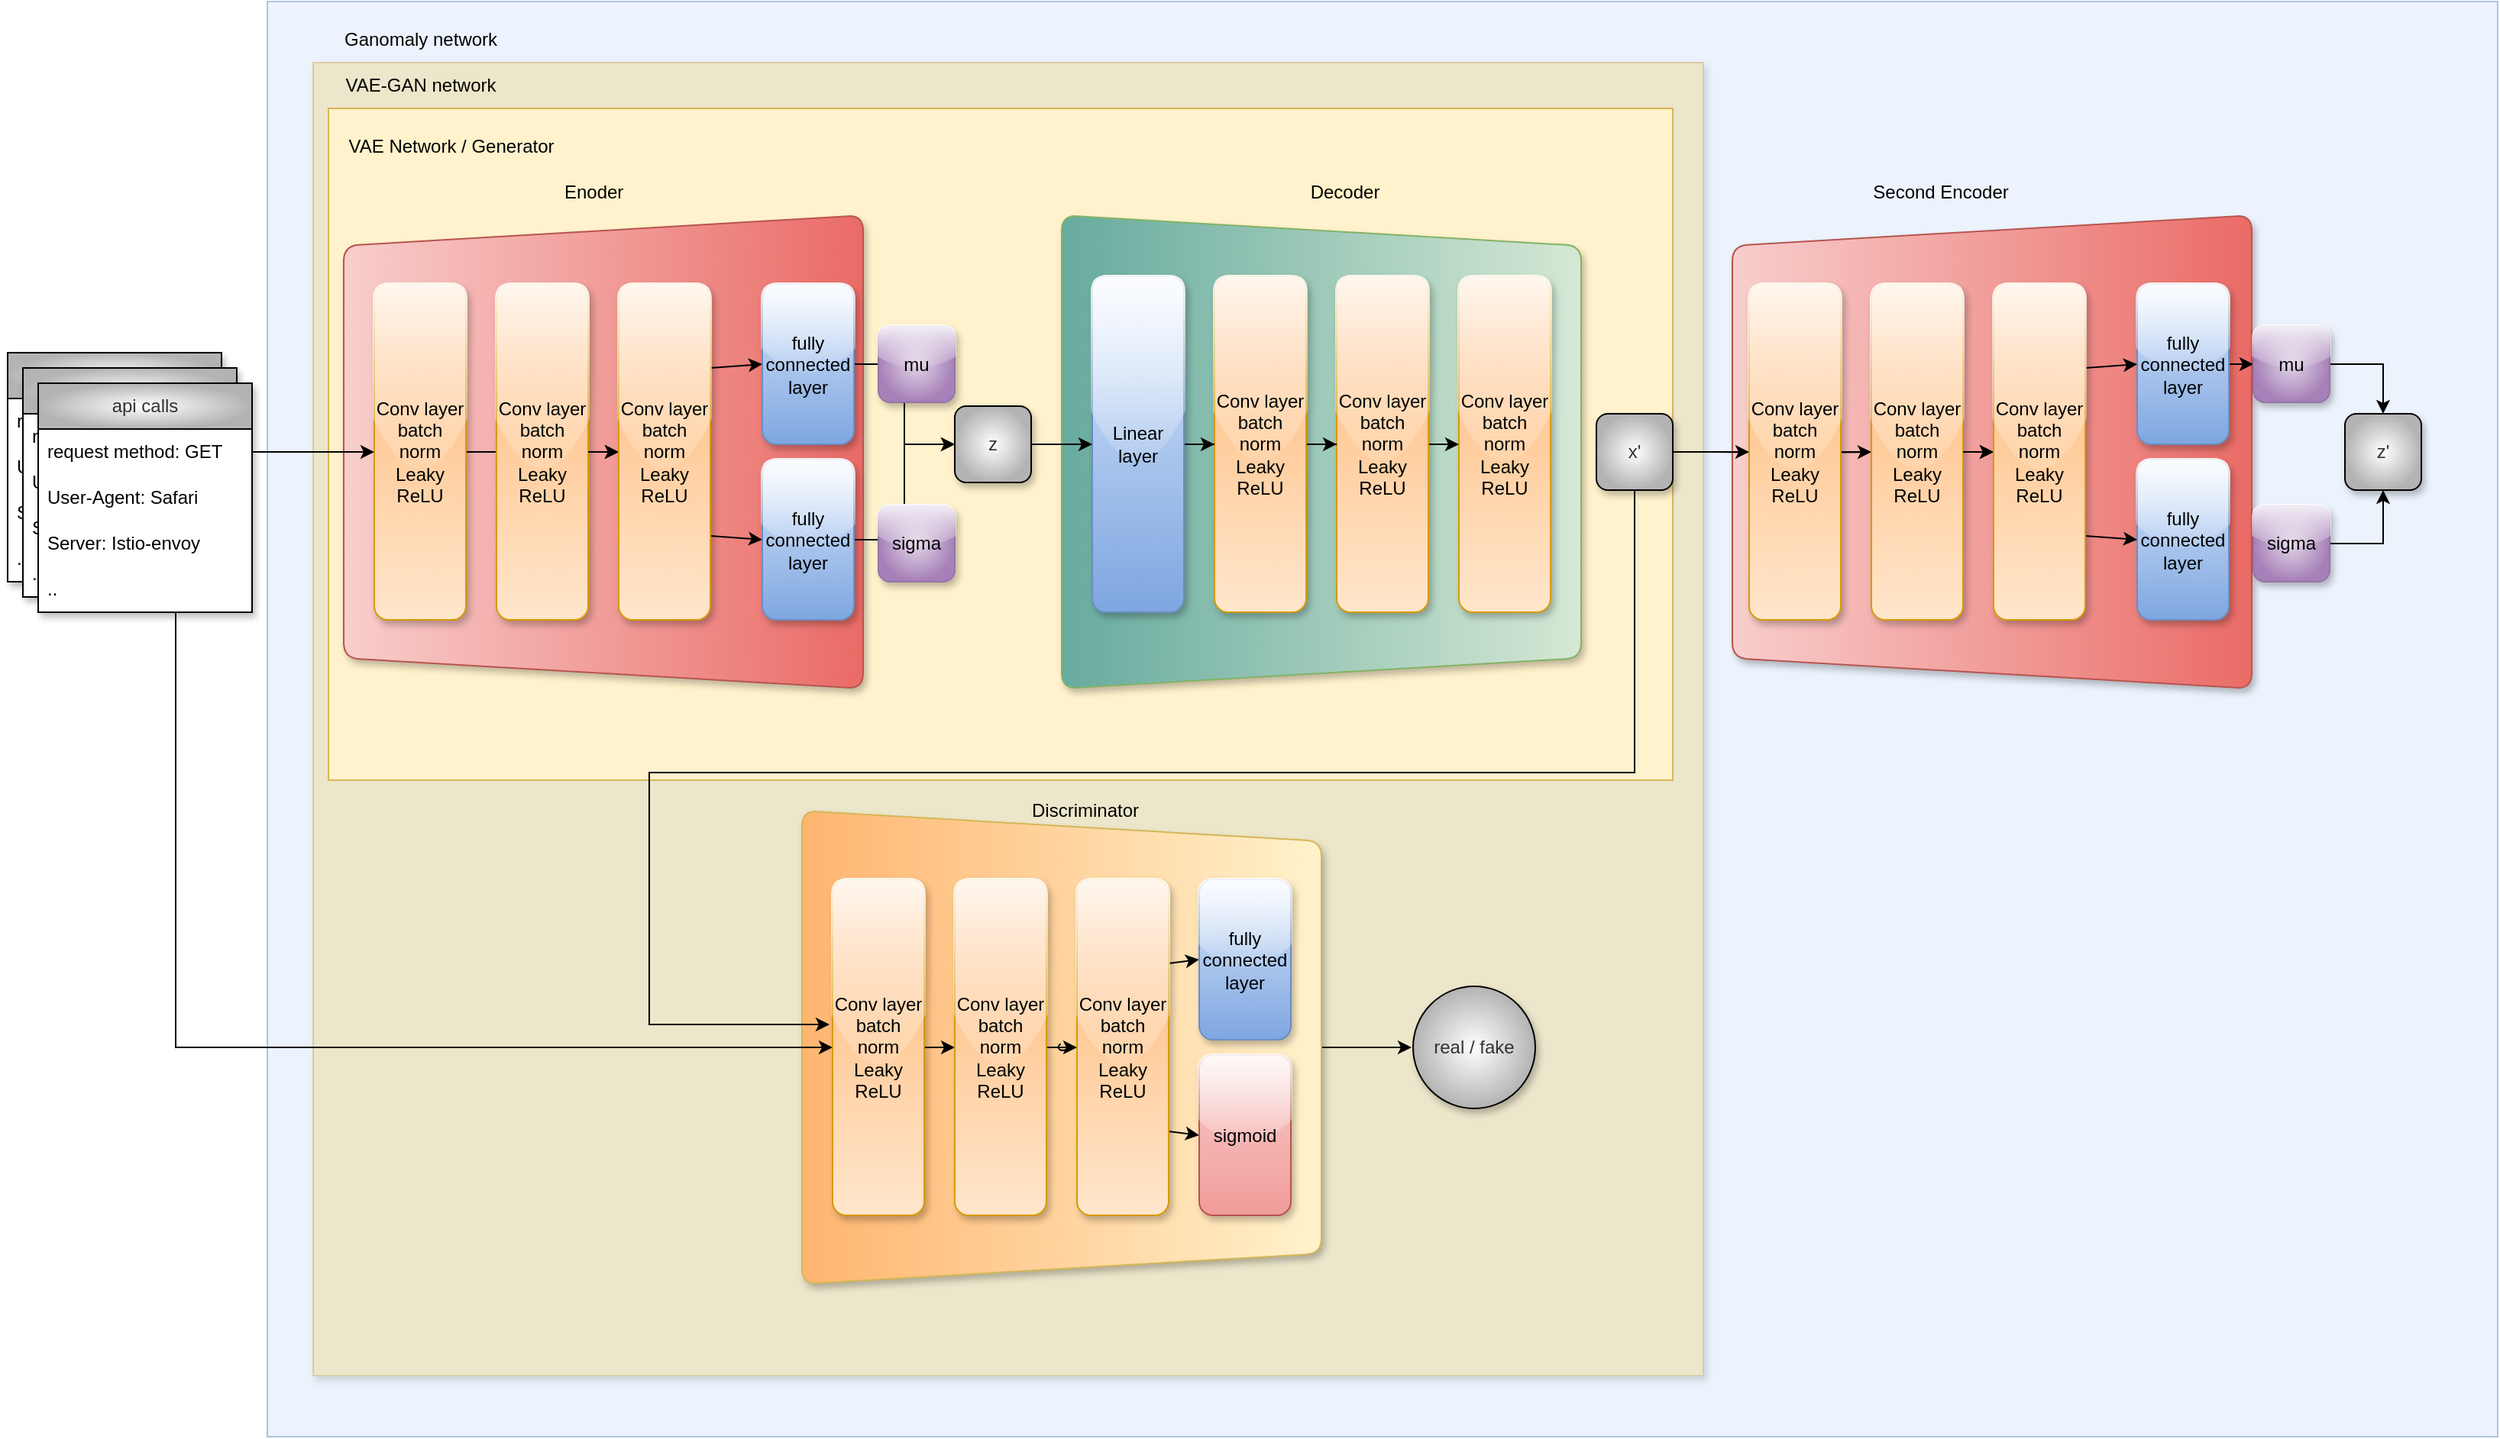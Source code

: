 <mxfile version="22.0.3" type="device">
  <diagram name="Page-1" id="p50rXdhpppsO5LLiYBkp">
    <mxGraphModel dx="3695" dy="2823" grid="1" gridSize="10" guides="1" tooltips="1" connect="1" arrows="1" fold="1" page="1" pageScale="1" pageWidth="827" pageHeight="1169" math="0" shadow="0">
      <root>
        <mxCell id="0" />
        <mxCell id="1" parent="0" />
        <mxCell id="mVk74JgCXZxDBSlldJFi-126" value="" style="rounded=0;whiteSpace=wrap;html=1;shadow=1;glass=0;align=center;verticalAlign=middle;fontFamily=Helvetica;fontSize=12;textOpacity=50;fillColor=#FFE599;strokeColor=#d6b656;" parent="1" vertex="1">
          <mxGeometry x="60" y="20" width="910" height="860" as="geometry" />
        </mxCell>
        <mxCell id="mVk74JgCXZxDBSlldJFi-132" value="" style="rounded=0;whiteSpace=wrap;html=1;shadow=0;glass=0;strokeColor=#6c8ebf;align=center;verticalAlign=middle;fontFamily=Helvetica;fontSize=12;fontColor=default;fillColor=#dae8fc;gradientColor=none;opacity=50;" parent="1" vertex="1">
          <mxGeometry x="30" y="-20" width="1460" height="940" as="geometry" />
        </mxCell>
        <mxCell id="mVk74JgCXZxDBSlldJFi-118" value="" style="rounded=0;whiteSpace=wrap;html=1;shadow=0;glass=0;align=center;verticalAlign=middle;fontFamily=Helvetica;fontSize=12;textOpacity=50;fillColor=#fff2cc;strokeColor=#d6b656;" parent="1" vertex="1">
          <mxGeometry x="70" y="50" width="880" height="440" as="geometry" />
        </mxCell>
        <mxCell id="mVk74JgCXZxDBSlldJFi-1" value="api calls" style="swimlane;fontStyle=0;childLayout=stackLayout;horizontal=1;startSize=30;horizontalStack=0;resizeParent=1;resizeParentMax=0;resizeLast=0;collapsible=1;marginBottom=0;whiteSpace=wrap;html=1;swimlaneFillColor=default;fillColor=default;fontColor=#333333;strokeColor=default;shadow=1;gradientColor=#B3B3B3;gradientDirection=radial;" parent="1" vertex="1">
          <mxGeometry x="-140" y="210" width="140" height="150" as="geometry">
            <mxRectangle x="-50" y="230" width="80" height="30" as="alternateBounds" />
          </mxGeometry>
        </mxCell>
        <mxCell id="mVk74JgCXZxDBSlldJFi-2" value="request method: GET" style="text;strokeColor=none;fillColor=none;align=left;verticalAlign=middle;spacingLeft=4;spacingRight=4;overflow=hidden;points=[[0,0.5],[1,0.5]];portConstraint=eastwest;rotatable=0;whiteSpace=wrap;html=1;" parent="mVk74JgCXZxDBSlldJFi-1" vertex="1">
          <mxGeometry y="30" width="140" height="30" as="geometry" />
        </mxCell>
        <mxCell id="mVk74JgCXZxDBSlldJFi-3" value="User-Agent: Safari" style="text;strokeColor=none;fillColor=none;align=left;verticalAlign=middle;spacingLeft=4;spacingRight=4;overflow=hidden;points=[[0,0.5],[1,0.5]];portConstraint=eastwest;rotatable=0;whiteSpace=wrap;html=1;" parent="mVk74JgCXZxDBSlldJFi-1" vertex="1">
          <mxGeometry y="60" width="140" height="30" as="geometry" />
        </mxCell>
        <mxCell id="mVk74JgCXZxDBSlldJFi-5" value="Server: Istio-envoy" style="text;strokeColor=none;fillColor=none;align=left;verticalAlign=middle;spacingLeft=4;spacingRight=4;overflow=hidden;points=[[0,0.5],[1,0.5]];portConstraint=eastwest;rotatable=0;whiteSpace=wrap;html=1;" parent="mVk74JgCXZxDBSlldJFi-1" vertex="1">
          <mxGeometry y="90" width="140" height="30" as="geometry" />
        </mxCell>
        <mxCell id="mVk74JgCXZxDBSlldJFi-4" value=".." style="text;strokeColor=none;fillColor=none;align=left;verticalAlign=middle;spacingLeft=4;spacingRight=4;overflow=hidden;points=[[0,0.5],[1,0.5]];portConstraint=eastwest;rotatable=0;whiteSpace=wrap;html=1;" parent="mVk74JgCXZxDBSlldJFi-1" vertex="1">
          <mxGeometry y="120" width="140" height="30" as="geometry" />
        </mxCell>
        <mxCell id="mVk74JgCXZxDBSlldJFi-6" value="" style="shape=trapezoid;perimeter=trapezoidPerimeter;whiteSpace=wrap;html=1;fixedSize=1;rotation=-90;fillColor=#f8cecc;strokeColor=#b85450;shadow=1;rounded=1;gradientColor=#EA6B66;" parent="1" vertex="1">
          <mxGeometry x="95" y="105" width="310" height="340" as="geometry" />
        </mxCell>
        <mxCell id="mVk74JgCXZxDBSlldJFi-116" value="" style="edgeStyle=orthogonalEdgeStyle;rounded=0;orthogonalLoop=1;jettySize=auto;html=1;" parent="1" source="mVk74JgCXZxDBSlldJFi-7" target="mVk74JgCXZxDBSlldJFi-115" edge="1">
          <mxGeometry relative="1" as="geometry" />
        </mxCell>
        <mxCell id="mVk74JgCXZxDBSlldJFi-7" value="c" style="shape=trapezoid;perimeter=trapezoidPerimeter;whiteSpace=wrap;html=1;fixedSize=1;rotation=-90;fillColor=#fff2cc;strokeColor=#d6b656;rounded=1;shadow=1;gradientColor=#FFB570;gradientDirection=south;flipV=1;" parent="1" vertex="1">
          <mxGeometry x="395" y="495" width="310" height="340" as="geometry" />
        </mxCell>
        <mxCell id="mVk74JgCXZxDBSlldJFi-8" value="" style="shape=trapezoid;perimeter=trapezoidPerimeter;whiteSpace=wrap;html=1;fixedSize=1;rotation=90;fillColor=#d5e8d4;strokeColor=#82b366;shadow=1;rounded=1;gradientColor=#67AB9F;" parent="1" vertex="1">
          <mxGeometry x="565" y="105" width="310" height="340" as="geometry" />
        </mxCell>
        <mxCell id="mVk74JgCXZxDBSlldJFi-9" value="" style="shape=trapezoid;perimeter=trapezoidPerimeter;whiteSpace=wrap;html=1;fixedSize=1;rotation=-90;fillColor=#f8cecc;strokeColor=#b85450;rounded=1;shadow=1;gradientColor=#EA6B66;gradientDirection=south;" parent="1" vertex="1">
          <mxGeometry x="1004" y="105" width="310" height="340" as="geometry" />
        </mxCell>
        <mxCell id="mVk74JgCXZxDBSlldJFi-20" value="api calls" style="swimlane;fontStyle=0;childLayout=stackLayout;horizontal=1;startSize=30;horizontalStack=0;resizeParent=1;resizeParentMax=0;resizeLast=0;collapsible=1;marginBottom=0;whiteSpace=wrap;html=1;swimlaneFillColor=default;fillColor=default;fontColor=#333333;strokeColor=default;shadow=1;gradientColor=#B3B3B3;gradientDirection=radial;" parent="1" vertex="1">
          <mxGeometry x="-130" y="220" width="140" height="150" as="geometry">
            <mxRectangle x="-50" y="230" width="80" height="30" as="alternateBounds" />
          </mxGeometry>
        </mxCell>
        <mxCell id="mVk74JgCXZxDBSlldJFi-21" value="request method: GET" style="text;strokeColor=none;fillColor=none;align=left;verticalAlign=middle;spacingLeft=4;spacingRight=4;overflow=hidden;points=[[0,0.5],[1,0.5]];portConstraint=eastwest;rotatable=0;whiteSpace=wrap;html=1;" parent="mVk74JgCXZxDBSlldJFi-20" vertex="1">
          <mxGeometry y="30" width="140" height="30" as="geometry" />
        </mxCell>
        <mxCell id="mVk74JgCXZxDBSlldJFi-22" value="User-Agent: Safari" style="text;strokeColor=none;fillColor=none;align=left;verticalAlign=middle;spacingLeft=4;spacingRight=4;overflow=hidden;points=[[0,0.5],[1,0.5]];portConstraint=eastwest;rotatable=0;whiteSpace=wrap;html=1;" parent="mVk74JgCXZxDBSlldJFi-20" vertex="1">
          <mxGeometry y="60" width="140" height="30" as="geometry" />
        </mxCell>
        <mxCell id="mVk74JgCXZxDBSlldJFi-23" value="Server: Istio-envoy" style="text;strokeColor=none;fillColor=none;align=left;verticalAlign=middle;spacingLeft=4;spacingRight=4;overflow=hidden;points=[[0,0.5],[1,0.5]];portConstraint=eastwest;rotatable=0;whiteSpace=wrap;html=1;" parent="mVk74JgCXZxDBSlldJFi-20" vertex="1">
          <mxGeometry y="90" width="140" height="30" as="geometry" />
        </mxCell>
        <mxCell id="mVk74JgCXZxDBSlldJFi-24" value=".." style="text;strokeColor=none;fillColor=none;align=left;verticalAlign=middle;spacingLeft=4;spacingRight=4;overflow=hidden;points=[[0,0.5],[1,0.5]];portConstraint=eastwest;rotatable=0;whiteSpace=wrap;html=1;" parent="mVk74JgCXZxDBSlldJFi-20" vertex="1">
          <mxGeometry y="120" width="140" height="30" as="geometry" />
        </mxCell>
        <mxCell id="mVk74JgCXZxDBSlldJFi-84" style="edgeStyle=orthogonalEdgeStyle;rounded=0;orthogonalLoop=1;jettySize=auto;html=1;entryX=0;entryY=0.5;entryDx=0;entryDy=0;" parent="1" source="mVk74JgCXZxDBSlldJFi-25" target="mVk74JgCXZxDBSlldJFi-52" edge="1">
          <mxGeometry relative="1" as="geometry">
            <Array as="points">
              <mxPoint x="-30" y="665" />
            </Array>
          </mxGeometry>
        </mxCell>
        <mxCell id="mVk74JgCXZxDBSlldJFi-25" value="api calls" style="swimlane;fontStyle=0;childLayout=stackLayout;horizontal=1;startSize=30;horizontalStack=0;resizeParent=1;resizeParentMax=0;resizeLast=0;collapsible=1;marginBottom=0;whiteSpace=wrap;html=1;swimlaneFillColor=default;fillColor=default;fontColor=#333333;strokeColor=default;shadow=1;gradientColor=#B3B3B3;gradientDirection=radial;" parent="1" vertex="1">
          <mxGeometry x="-120" y="230" width="140" height="150" as="geometry">
            <mxRectangle x="-50" y="230" width="80" height="30" as="alternateBounds" />
          </mxGeometry>
        </mxCell>
        <mxCell id="mVk74JgCXZxDBSlldJFi-26" value="request method: GET" style="text;strokeColor=none;fillColor=none;align=left;verticalAlign=middle;spacingLeft=4;spacingRight=4;overflow=hidden;points=[[0,0.5],[1,0.5]];portConstraint=eastwest;rotatable=0;whiteSpace=wrap;html=1;" parent="mVk74JgCXZxDBSlldJFi-25" vertex="1">
          <mxGeometry y="30" width="140" height="30" as="geometry" />
        </mxCell>
        <mxCell id="mVk74JgCXZxDBSlldJFi-27" value="User-Agent: Safari" style="text;strokeColor=none;fillColor=none;align=left;verticalAlign=middle;spacingLeft=4;spacingRight=4;overflow=hidden;points=[[0,0.5],[1,0.5]];portConstraint=eastwest;rotatable=0;whiteSpace=wrap;html=1;" parent="mVk74JgCXZxDBSlldJFi-25" vertex="1">
          <mxGeometry y="60" width="140" height="30" as="geometry" />
        </mxCell>
        <mxCell id="mVk74JgCXZxDBSlldJFi-28" value="Server: Istio-envoy" style="text;strokeColor=none;fillColor=none;align=left;verticalAlign=middle;spacingLeft=4;spacingRight=4;overflow=hidden;points=[[0,0.5],[1,0.5]];portConstraint=eastwest;rotatable=0;whiteSpace=wrap;html=1;" parent="mVk74JgCXZxDBSlldJFi-25" vertex="1">
          <mxGeometry y="90" width="140" height="30" as="geometry" />
        </mxCell>
        <mxCell id="mVk74JgCXZxDBSlldJFi-29" value=".." style="text;strokeColor=none;fillColor=none;align=left;verticalAlign=middle;spacingLeft=4;spacingRight=4;overflow=hidden;points=[[0,0.5],[1,0.5]];portConstraint=eastwest;rotatable=0;whiteSpace=wrap;html=1;" parent="mVk74JgCXZxDBSlldJFi-25" vertex="1">
          <mxGeometry y="120" width="140" height="30" as="geometry" />
        </mxCell>
        <mxCell id="mVk74JgCXZxDBSlldJFi-67" value="" style="edgeStyle=orthogonalEdgeStyle;rounded=0;orthogonalLoop=1;jettySize=auto;html=1;" parent="1" source="mVk74JgCXZxDBSlldJFi-31" target="mVk74JgCXZxDBSlldJFi-43" edge="1">
          <mxGeometry relative="1" as="geometry" />
        </mxCell>
        <mxCell id="mVk74JgCXZxDBSlldJFi-31" value="&lt;span style=&quot;caret-color: rgb(0, 0, 0); color: rgb(0, 0, 0); font-family: Helvetica; font-size: 12px; font-style: normal; font-variant-caps: normal; font-weight: 400; letter-spacing: normal; text-align: center; text-indent: 0px; text-transform: none; word-spacing: 0px; -webkit-text-stroke-width: 0px; text-decoration: none; float: none; display: inline !important;&quot;&gt;Conv layer&lt;/span&gt;&lt;br style=&quot;border-color: var(--border-color); caret-color: rgb(0, 0, 0); color: rgb(0, 0, 0); font-family: Helvetica; font-size: 12px; font-style: normal; font-variant-caps: normal; font-weight: 400; letter-spacing: normal; text-align: center; text-indent: 0px; text-transform: none; word-spacing: 0px; -webkit-text-stroke-width: 0px; text-decoration: none;&quot;&gt;&lt;span style=&quot;caret-color: rgb(0, 0, 0); color: rgb(0, 0, 0); font-family: Helvetica; font-size: 12px; font-style: normal; font-variant-caps: normal; font-weight: 400; letter-spacing: normal; text-align: center; text-indent: 0px; text-transform: none; word-spacing: 0px; -webkit-text-stroke-width: 0px; text-decoration: none; float: none; display: inline !important;&quot;&gt;batch norm&lt;/span&gt;&lt;br style=&quot;border-color: var(--border-color); caret-color: rgb(0, 0, 0); color: rgb(0, 0, 0); font-family: Helvetica; font-size: 12px; font-style: normal; font-variant-caps: normal; font-weight: 400; letter-spacing: normal; text-align: center; text-indent: 0px; text-transform: none; word-spacing: 0px; -webkit-text-stroke-width: 0px; text-decoration: none;&quot;&gt;&lt;span style=&quot;caret-color: rgb(0, 0, 0); color: rgb(0, 0, 0); font-family: Helvetica; font-size: 12px; font-style: normal; font-variant-caps: normal; font-weight: 400; letter-spacing: normal; text-align: center; text-indent: 0px; text-transform: none; word-spacing: 0px; -webkit-text-stroke-width: 0px; text-decoration: none; float: none; display: inline !important;&quot;&gt;Leaky ReLU&lt;/span&gt;" style="rounded=1;whiteSpace=wrap;html=1;fillColor=#ffe6cc;strokeColor=#d79b00;gradientColor=#FFB570;gradientDirection=north;glass=1;shadow=1;" parent="1" vertex="1">
          <mxGeometry x="100" y="165" width="60" height="220" as="geometry" />
        </mxCell>
        <mxCell id="mVk74JgCXZxDBSlldJFi-42" value="&lt;span style=&quot;caret-color: rgb(0, 0, 0); color: rgb(0, 0, 0); font-family: Helvetica; font-size: 12px; font-style: normal; font-variant-caps: normal; font-weight: 400; letter-spacing: normal; text-align: center; text-indent: 0px; text-transform: none; word-spacing: 0px; -webkit-text-stroke-width: 0px; text-decoration: none; float: none; display: inline !important;&quot;&gt;Conv layer&lt;/span&gt;&lt;br style=&quot;border-color: var(--border-color); caret-color: rgb(0, 0, 0); color: rgb(0, 0, 0); font-family: Helvetica; font-size: 12px; font-style: normal; font-variant-caps: normal; font-weight: 400; letter-spacing: normal; text-align: center; text-indent: 0px; text-transform: none; word-spacing: 0px; -webkit-text-stroke-width: 0px; text-decoration: none;&quot;&gt;&lt;span style=&quot;caret-color: rgb(0, 0, 0); color: rgb(0, 0, 0); font-family: Helvetica; font-size: 12px; font-style: normal; font-variant-caps: normal; font-weight: 400; letter-spacing: normal; text-align: center; text-indent: 0px; text-transform: none; word-spacing: 0px; -webkit-text-stroke-width: 0px; text-decoration: none; float: none; display: inline !important;&quot;&gt;batch norm&lt;/span&gt;&lt;br style=&quot;border-color: var(--border-color); caret-color: rgb(0, 0, 0); color: rgb(0, 0, 0); font-family: Helvetica; font-size: 12px; font-style: normal; font-variant-caps: normal; font-weight: 400; letter-spacing: normal; text-align: center; text-indent: 0px; text-transform: none; word-spacing: 0px; -webkit-text-stroke-width: 0px; text-decoration: none;&quot;&gt;&lt;span style=&quot;caret-color: rgb(0, 0, 0); color: rgb(0, 0, 0); font-family: Helvetica; font-size: 12px; font-style: normal; font-variant-caps: normal; font-weight: 400; letter-spacing: normal; text-align: center; text-indent: 0px; text-transform: none; word-spacing: 0px; -webkit-text-stroke-width: 0px; text-decoration: none; float: none; display: inline !important;&quot;&gt;Leaky ReLU&lt;/span&gt;" style="rounded=1;whiteSpace=wrap;html=1;fillColor=#ffe6cc;strokeColor=#d79b00;gradientColor=#FFB570;gradientDirection=north;glass=1;shadow=1;" parent="1" vertex="1">
          <mxGeometry x="180" y="165" width="60" height="220" as="geometry" />
        </mxCell>
        <mxCell id="mVk74JgCXZxDBSlldJFi-61" value="" style="edgeStyle=orthogonalEdgeStyle;rounded=0;orthogonalLoop=1;jettySize=auto;html=1;" parent="1" source="mVk74JgCXZxDBSlldJFi-44" target="mVk74JgCXZxDBSlldJFi-60" edge="1">
          <mxGeometry relative="1" as="geometry" />
        </mxCell>
        <mxCell id="mVk74JgCXZxDBSlldJFi-44" value="fully connected layer" style="rounded=1;whiteSpace=wrap;html=1;fillColor=#dae8fc;strokeColor=#6c8ebf;glass=1;shadow=1;gradientColor=#7EA6E0;" parent="1" vertex="1">
          <mxGeometry x="354" y="165" width="60" height="105" as="geometry" />
        </mxCell>
        <mxCell id="mVk74JgCXZxDBSlldJFi-62" value="" style="edgeStyle=orthogonalEdgeStyle;rounded=0;orthogonalLoop=1;jettySize=auto;html=1;" parent="1" source="mVk74JgCXZxDBSlldJFi-45" target="mVk74JgCXZxDBSlldJFi-60" edge="1">
          <mxGeometry relative="1" as="geometry" />
        </mxCell>
        <mxCell id="mVk74JgCXZxDBSlldJFi-45" value="fully connected layer" style="rounded=1;whiteSpace=wrap;html=1;fillColor=#dae8fc;strokeColor=#6c8ebf;glass=1;shadow=1;gradientColor=#7EA6E0;" parent="1" vertex="1">
          <mxGeometry x="354" y="280" width="60" height="105" as="geometry" />
        </mxCell>
        <mxCell id="mVk74JgCXZxDBSlldJFi-46" value="&lt;span style=&quot;caret-color: rgb(0, 0, 0); color: rgb(0, 0, 0); font-family: Helvetica; font-size: 12px; font-style: normal; font-variant-caps: normal; font-weight: 400; letter-spacing: normal; text-align: center; text-indent: 0px; text-transform: none; word-spacing: 0px; -webkit-text-stroke-width: 0px; text-decoration: none; float: none; display: inline !important;&quot;&gt;Conv layer&lt;/span&gt;&lt;br style=&quot;border-color: var(--border-color); caret-color: rgb(0, 0, 0); color: rgb(0, 0, 0); font-family: Helvetica; font-size: 12px; font-style: normal; font-variant-caps: normal; font-weight: 400; letter-spacing: normal; text-align: center; text-indent: 0px; text-transform: none; word-spacing: 0px; -webkit-text-stroke-width: 0px; text-decoration: none;&quot;&gt;&lt;span style=&quot;caret-color: rgb(0, 0, 0); color: rgb(0, 0, 0); font-family: Helvetica; font-size: 12px; font-style: normal; font-variant-caps: normal; font-weight: 400; letter-spacing: normal; text-align: center; text-indent: 0px; text-transform: none; word-spacing: 0px; -webkit-text-stroke-width: 0px; text-decoration: none; float: none; display: inline !important;&quot;&gt;batch norm&lt;/span&gt;&lt;br style=&quot;border-color: var(--border-color); caret-color: rgb(0, 0, 0); color: rgb(0, 0, 0); font-family: Helvetica; font-size: 12px; font-style: normal; font-variant-caps: normal; font-weight: 400; letter-spacing: normal; text-align: center; text-indent: 0px; text-transform: none; word-spacing: 0px; -webkit-text-stroke-width: 0px; text-decoration: none;&quot;&gt;&lt;span style=&quot;caret-color: rgb(0, 0, 0); color: rgb(0, 0, 0); font-family: Helvetica; font-size: 12px; font-style: normal; font-variant-caps: normal; font-weight: 400; letter-spacing: normal; text-align: center; text-indent: 0px; text-transform: none; word-spacing: 0px; -webkit-text-stroke-width: 0px; text-decoration: none; float: none; display: inline !important;&quot;&gt;Leaky ReLU&lt;/span&gt;" style="rounded=1;whiteSpace=wrap;html=1;fillColor=#ffe6cc;strokeColor=#d79b00;gradientColor=#FFB570;gradientDirection=north;glass=1;shadow=1;" parent="1" vertex="1">
          <mxGeometry x="810" y="160" width="60" height="220" as="geometry" />
        </mxCell>
        <mxCell id="mVk74JgCXZxDBSlldJFi-71" style="edgeStyle=orthogonalEdgeStyle;rounded=0;orthogonalLoop=1;jettySize=auto;html=1;exitX=1;exitY=0.5;exitDx=0;exitDy=0;entryX=0;entryY=0.5;entryDx=0;entryDy=0;" parent="1" source="mVk74JgCXZxDBSlldJFi-48" target="mVk74JgCXZxDBSlldJFi-46" edge="1">
          <mxGeometry relative="1" as="geometry" />
        </mxCell>
        <mxCell id="mVk74JgCXZxDBSlldJFi-48" value="&lt;span style=&quot;caret-color: rgb(0, 0, 0); color: rgb(0, 0, 0); font-family: Helvetica; font-size: 12px; font-style: normal; font-variant-caps: normal; font-weight: 400; letter-spacing: normal; text-align: center; text-indent: 0px; text-transform: none; word-spacing: 0px; -webkit-text-stroke-width: 0px; text-decoration: none; float: none; display: inline !important;&quot;&gt;Conv layer&lt;/span&gt;&lt;br style=&quot;border-color: var(--border-color); caret-color: rgb(0, 0, 0); color: rgb(0, 0, 0); font-family: Helvetica; font-size: 12px; font-style: normal; font-variant-caps: normal; font-weight: 400; letter-spacing: normal; text-align: center; text-indent: 0px; text-transform: none; word-spacing: 0px; -webkit-text-stroke-width: 0px; text-decoration: none;&quot;&gt;&lt;span style=&quot;caret-color: rgb(0, 0, 0); color: rgb(0, 0, 0); font-family: Helvetica; font-size: 12px; font-style: normal; font-variant-caps: normal; font-weight: 400; letter-spacing: normal; text-align: center; text-indent: 0px; text-transform: none; word-spacing: 0px; -webkit-text-stroke-width: 0px; text-decoration: none; float: none; display: inline !important;&quot;&gt;batch norm&lt;/span&gt;&lt;br style=&quot;border-color: var(--border-color); caret-color: rgb(0, 0, 0); color: rgb(0, 0, 0); font-family: Helvetica; font-size: 12px; font-style: normal; font-variant-caps: normal; font-weight: 400; letter-spacing: normal; text-align: center; text-indent: 0px; text-transform: none; word-spacing: 0px; -webkit-text-stroke-width: 0px; text-decoration: none;&quot;&gt;&lt;span style=&quot;caret-color: rgb(0, 0, 0); color: rgb(0, 0, 0); font-family: Helvetica; font-size: 12px; font-style: normal; font-variant-caps: normal; font-weight: 400; letter-spacing: normal; text-align: center; text-indent: 0px; text-transform: none; word-spacing: 0px; -webkit-text-stroke-width: 0px; text-decoration: none; float: none; display: inline !important;&quot;&gt;Leaky ReLU&lt;/span&gt;" style="rounded=1;whiteSpace=wrap;html=1;fillColor=#ffe6cc;strokeColor=#d79b00;gradientColor=#FFB570;gradientDirection=north;glass=1;shadow=1;" parent="1" vertex="1">
          <mxGeometry x="730" y="160" width="60" height="220" as="geometry" />
        </mxCell>
        <mxCell id="mVk74JgCXZxDBSlldJFi-70" value="" style="edgeStyle=orthogonalEdgeStyle;rounded=0;orthogonalLoop=1;jettySize=auto;html=1;" parent="1" source="mVk74JgCXZxDBSlldJFi-49" target="mVk74JgCXZxDBSlldJFi-48" edge="1">
          <mxGeometry relative="1" as="geometry" />
        </mxCell>
        <mxCell id="mVk74JgCXZxDBSlldJFi-49" value="&lt;span style=&quot;caret-color: rgb(0, 0, 0); color: rgb(0, 0, 0); font-family: Helvetica; font-size: 12px; font-style: normal; font-variant-caps: normal; font-weight: 400; letter-spacing: normal; text-align: center; text-indent: 0px; text-transform: none; word-spacing: 0px; -webkit-text-stroke-width: 0px; text-decoration: none; float: none; display: inline !important;&quot;&gt;Conv layer&lt;/span&gt;&lt;br style=&quot;border-color: var(--border-color); caret-color: rgb(0, 0, 0); color: rgb(0, 0, 0); font-family: Helvetica; font-size: 12px; font-style: normal; font-variant-caps: normal; font-weight: 400; letter-spacing: normal; text-align: center; text-indent: 0px; text-transform: none; word-spacing: 0px; -webkit-text-stroke-width: 0px; text-decoration: none;&quot;&gt;&lt;span style=&quot;caret-color: rgb(0, 0, 0); color: rgb(0, 0, 0); font-family: Helvetica; font-size: 12px; font-style: normal; font-variant-caps: normal; font-weight: 400; letter-spacing: normal; text-align: center; text-indent: 0px; text-transform: none; word-spacing: 0px; -webkit-text-stroke-width: 0px; text-decoration: none; float: none; display: inline !important;&quot;&gt;batch norm&lt;/span&gt;&lt;br style=&quot;border-color: var(--border-color); caret-color: rgb(0, 0, 0); color: rgb(0, 0, 0); font-family: Helvetica; font-size: 12px; font-style: normal; font-variant-caps: normal; font-weight: 400; letter-spacing: normal; text-align: center; text-indent: 0px; text-transform: none; word-spacing: 0px; -webkit-text-stroke-width: 0px; text-decoration: none;&quot;&gt;&lt;span style=&quot;caret-color: rgb(0, 0, 0); color: rgb(0, 0, 0); font-family: Helvetica; font-size: 12px; font-style: normal; font-variant-caps: normal; font-weight: 400; letter-spacing: normal; text-align: center; text-indent: 0px; text-transform: none; word-spacing: 0px; -webkit-text-stroke-width: 0px; text-decoration: none; float: none; display: inline !important;&quot;&gt;Leaky ReLU&lt;/span&gt;" style="rounded=1;whiteSpace=wrap;html=1;fillColor=#ffe6cc;strokeColor=#d79b00;gradientColor=#FFB570;gradientDirection=north;glass=1;shadow=1;" parent="1" vertex="1">
          <mxGeometry x="650" y="160" width="60" height="220" as="geometry" />
        </mxCell>
        <mxCell id="mVk74JgCXZxDBSlldJFi-109" style="edgeStyle=orthogonalEdgeStyle;rounded=0;orthogonalLoop=1;jettySize=auto;html=1;exitX=1;exitY=0.5;exitDx=0;exitDy=0;entryX=0;entryY=0.5;entryDx=0;entryDy=0;" parent="1" source="mVk74JgCXZxDBSlldJFi-52" target="mVk74JgCXZxDBSlldJFi-53" edge="1">
          <mxGeometry relative="1" as="geometry" />
        </mxCell>
        <mxCell id="mVk74JgCXZxDBSlldJFi-52" value="&lt;span style=&quot;caret-color: rgb(0, 0, 0); color: rgb(0, 0, 0); font-family: Helvetica; font-size: 12px; font-style: normal; font-variant-caps: normal; font-weight: 400; letter-spacing: normal; text-align: center; text-indent: 0px; text-transform: none; word-spacing: 0px; -webkit-text-stroke-width: 0px; text-decoration: none; float: none; display: inline !important;&quot;&gt;Conv layer&lt;/span&gt;&lt;br style=&quot;border-color: var(--border-color); caret-color: rgb(0, 0, 0); color: rgb(0, 0, 0); font-family: Helvetica; font-size: 12px; font-style: normal; font-variant-caps: normal; font-weight: 400; letter-spacing: normal; text-align: center; text-indent: 0px; text-transform: none; word-spacing: 0px; -webkit-text-stroke-width: 0px; text-decoration: none;&quot;&gt;&lt;span style=&quot;caret-color: rgb(0, 0, 0); color: rgb(0, 0, 0); font-family: Helvetica; font-size: 12px; font-style: normal; font-variant-caps: normal; font-weight: 400; letter-spacing: normal; text-align: center; text-indent: 0px; text-transform: none; word-spacing: 0px; -webkit-text-stroke-width: 0px; text-decoration: none; float: none; display: inline !important;&quot;&gt;batch norm&lt;/span&gt;&lt;br style=&quot;border-color: var(--border-color); caret-color: rgb(0, 0, 0); color: rgb(0, 0, 0); font-family: Helvetica; font-size: 12px; font-style: normal; font-variant-caps: normal; font-weight: 400; letter-spacing: normal; text-align: center; text-indent: 0px; text-transform: none; word-spacing: 0px; -webkit-text-stroke-width: 0px; text-decoration: none;&quot;&gt;&lt;span style=&quot;caret-color: rgb(0, 0, 0); color: rgb(0, 0, 0); font-family: Helvetica; font-size: 12px; font-style: normal; font-variant-caps: normal; font-weight: 400; letter-spacing: normal; text-align: center; text-indent: 0px; text-transform: none; word-spacing: 0px; -webkit-text-stroke-width: 0px; text-decoration: none; float: none; display: inline !important;&quot;&gt;Leaky ReLU&lt;/span&gt;" style="rounded=1;whiteSpace=wrap;html=1;fillColor=#ffe6cc;strokeColor=#d79b00;glass=1;shadow=1;gradientColor=#FFB570;gradientDirection=north;" parent="1" vertex="1">
          <mxGeometry x="400" y="555" width="60" height="220" as="geometry" />
        </mxCell>
        <mxCell id="mVk74JgCXZxDBSlldJFi-110" style="edgeStyle=orthogonalEdgeStyle;rounded=0;orthogonalLoop=1;jettySize=auto;html=1;exitX=1;exitY=0.5;exitDx=0;exitDy=0;entryX=0;entryY=0.5;entryDx=0;entryDy=0;" parent="1" source="mVk74JgCXZxDBSlldJFi-53" target="mVk74JgCXZxDBSlldJFi-54" edge="1">
          <mxGeometry relative="1" as="geometry" />
        </mxCell>
        <mxCell id="mVk74JgCXZxDBSlldJFi-53" value="&lt;span style=&quot;caret-color: rgb(0, 0, 0); color: rgb(0, 0, 0); font-family: Helvetica; font-size: 12px; font-style: normal; font-variant-caps: normal; font-weight: 400; letter-spacing: normal; text-align: center; text-indent: 0px; text-transform: none; word-spacing: 0px; -webkit-text-stroke-width: 0px; text-decoration: none; float: none; display: inline !important;&quot;&gt;Conv layer&lt;/span&gt;&lt;br style=&quot;border-color: var(--border-color); caret-color: rgb(0, 0, 0); color: rgb(0, 0, 0); font-family: Helvetica; font-size: 12px; font-style: normal; font-variant-caps: normal; font-weight: 400; letter-spacing: normal; text-align: center; text-indent: 0px; text-transform: none; word-spacing: 0px; -webkit-text-stroke-width: 0px; text-decoration: none;&quot;&gt;&lt;span style=&quot;caret-color: rgb(0, 0, 0); color: rgb(0, 0, 0); font-family: Helvetica; font-size: 12px; font-style: normal; font-variant-caps: normal; font-weight: 400; letter-spacing: normal; text-align: center; text-indent: 0px; text-transform: none; word-spacing: 0px; -webkit-text-stroke-width: 0px; text-decoration: none; float: none; display: inline !important;&quot;&gt;batch norm&lt;/span&gt;&lt;br style=&quot;border-color: var(--border-color); caret-color: rgb(0, 0, 0); color: rgb(0, 0, 0); font-family: Helvetica; font-size: 12px; font-style: normal; font-variant-caps: normal; font-weight: 400; letter-spacing: normal; text-align: center; text-indent: 0px; text-transform: none; word-spacing: 0px; -webkit-text-stroke-width: 0px; text-decoration: none;&quot;&gt;&lt;span style=&quot;caret-color: rgb(0, 0, 0); color: rgb(0, 0, 0); font-family: Helvetica; font-size: 12px; font-style: normal; font-variant-caps: normal; font-weight: 400; letter-spacing: normal; text-align: center; text-indent: 0px; text-transform: none; word-spacing: 0px; -webkit-text-stroke-width: 0px; text-decoration: none; float: none; display: inline !important;&quot;&gt;Leaky ReLU&lt;/span&gt;" style="rounded=1;whiteSpace=wrap;html=1;fillColor=#ffe6cc;strokeColor=#d79b00;glass=1;shadow=1;gradientColor=#FFB570;gradientDirection=north;" parent="1" vertex="1">
          <mxGeometry x="480" y="555" width="60" height="220" as="geometry" />
        </mxCell>
        <mxCell id="mVk74JgCXZxDBSlldJFi-111" style="rounded=0;orthogonalLoop=1;jettySize=auto;html=1;exitX=1;exitY=0.25;exitDx=0;exitDy=0;entryX=0;entryY=0.5;entryDx=0;entryDy=0;" parent="1" source="mVk74JgCXZxDBSlldJFi-54" target="mVk74JgCXZxDBSlldJFi-55" edge="1">
          <mxGeometry relative="1" as="geometry" />
        </mxCell>
        <mxCell id="mVk74JgCXZxDBSlldJFi-112" style="rounded=0;orthogonalLoop=1;jettySize=auto;html=1;exitX=1;exitY=0.75;exitDx=0;exitDy=0;entryX=0;entryY=0.5;entryDx=0;entryDy=0;" parent="1" source="mVk74JgCXZxDBSlldJFi-54" target="mVk74JgCXZxDBSlldJFi-56" edge="1">
          <mxGeometry relative="1" as="geometry" />
        </mxCell>
        <mxCell id="mVk74JgCXZxDBSlldJFi-54" value="&lt;span style=&quot;caret-color: rgb(0, 0, 0); color: rgb(0, 0, 0); font-family: Helvetica; font-size: 12px; font-style: normal; font-variant-caps: normal; font-weight: 400; letter-spacing: normal; text-align: center; text-indent: 0px; text-transform: none; word-spacing: 0px; -webkit-text-stroke-width: 0px; text-decoration: none; float: none; display: inline !important;&quot;&gt;Conv layer&lt;/span&gt;&lt;br style=&quot;border-color: var(--border-color); caret-color: rgb(0, 0, 0); color: rgb(0, 0, 0); font-family: Helvetica; font-size: 12px; font-style: normal; font-variant-caps: normal; font-weight: 400; letter-spacing: normal; text-align: center; text-indent: 0px; text-transform: none; word-spacing: 0px; -webkit-text-stroke-width: 0px; text-decoration: none;&quot;&gt;&lt;span style=&quot;caret-color: rgb(0, 0, 0); color: rgb(0, 0, 0); font-family: Helvetica; font-size: 12px; font-style: normal; font-variant-caps: normal; font-weight: 400; letter-spacing: normal; text-align: center; text-indent: 0px; text-transform: none; word-spacing: 0px; -webkit-text-stroke-width: 0px; text-decoration: none; float: none; display: inline !important;&quot;&gt;batch norm&lt;/span&gt;&lt;br style=&quot;border-color: var(--border-color); caret-color: rgb(0, 0, 0); color: rgb(0, 0, 0); font-family: Helvetica; font-size: 12px; font-style: normal; font-variant-caps: normal; font-weight: 400; letter-spacing: normal; text-align: center; text-indent: 0px; text-transform: none; word-spacing: 0px; -webkit-text-stroke-width: 0px; text-decoration: none;&quot;&gt;&lt;span style=&quot;caret-color: rgb(0, 0, 0); color: rgb(0, 0, 0); font-family: Helvetica; font-size: 12px; font-style: normal; font-variant-caps: normal; font-weight: 400; letter-spacing: normal; text-align: center; text-indent: 0px; text-transform: none; word-spacing: 0px; -webkit-text-stroke-width: 0px; text-decoration: none; float: none; display: inline !important;&quot;&gt;Leaky ReLU&lt;/span&gt;" style="rounded=1;whiteSpace=wrap;html=1;fillColor=#ffe6cc;strokeColor=#d79b00;glass=1;shadow=1;gradientColor=#FFB570;gradientDirection=north;" parent="1" vertex="1">
          <mxGeometry x="560" y="555" width="60" height="220" as="geometry" />
        </mxCell>
        <mxCell id="mVk74JgCXZxDBSlldJFi-55" value="fully connected layer" style="rounded=1;whiteSpace=wrap;html=1;fillColor=#dae8fc;strokeColor=#6c8ebf;glass=1;shadow=1;gradientColor=#7EA6E0;" parent="1" vertex="1">
          <mxGeometry x="640" y="555" width="60" height="105" as="geometry" />
        </mxCell>
        <mxCell id="mVk74JgCXZxDBSlldJFi-56" value="sigmoid" style="rounded=1;whiteSpace=wrap;html=1;fillColor=#f8cecc;strokeColor=#b85450;glass=1;shadow=1;gradientColor=#F19C99;" parent="1" vertex="1">
          <mxGeometry x="640" y="670" width="60" height="105" as="geometry" />
        </mxCell>
        <mxCell id="mVk74JgCXZxDBSlldJFi-72" style="edgeStyle=orthogonalEdgeStyle;rounded=0;orthogonalLoop=1;jettySize=auto;html=1;exitX=1;exitY=0.5;exitDx=0;exitDy=0;" parent="1" source="mVk74JgCXZxDBSlldJFi-57" target="mVk74JgCXZxDBSlldJFi-49" edge="1">
          <mxGeometry relative="1" as="geometry" />
        </mxCell>
        <mxCell id="mVk74JgCXZxDBSlldJFi-57" value="Linear layer" style="rounded=1;whiteSpace=wrap;html=1;fillColor=#dae8fc;strokeColor=#6c8ebf;glass=1;shadow=1;gradientColor=#7EA6E0;" parent="1" vertex="1">
          <mxGeometry x="570" y="160" width="60" height="220" as="geometry" />
        </mxCell>
        <mxCell id="mVk74JgCXZxDBSlldJFi-58" value="mu" style="rounded=1;whiteSpace=wrap;html=1;fillColor=#e1d5e7;strokeColor=#9673a6;gradientColor=#A680B8;glass=1;shadow=1;gradientDirection=radial;" parent="1" vertex="1">
          <mxGeometry x="430" y="192.5" width="50" height="50" as="geometry" />
        </mxCell>
        <mxCell id="mVk74JgCXZxDBSlldJFi-59" value="sigma" style="rounded=1;whiteSpace=wrap;html=1;fillColor=#e1d5e7;strokeColor=#9673a6;gradientColor=#A680B8;glass=1;shadow=1;gradientDirection=radial;" parent="1" vertex="1">
          <mxGeometry x="430" y="310" width="50" height="50" as="geometry" />
        </mxCell>
        <mxCell id="mVk74JgCXZxDBSlldJFi-73" value="" style="edgeStyle=orthogonalEdgeStyle;rounded=0;orthogonalLoop=1;jettySize=auto;html=1;" parent="1" source="mVk74JgCXZxDBSlldJFi-60" target="mVk74JgCXZxDBSlldJFi-57" edge="1">
          <mxGeometry relative="1" as="geometry" />
        </mxCell>
        <mxCell id="mVk74JgCXZxDBSlldJFi-60" value="z" style="rounded=1;whiteSpace=wrap;html=1;fillColor=default;strokeColor=default;fontColor=#333333;shadow=1;gradientColor=#B3B3B3;gradientDirection=radial;" parent="1" vertex="1">
          <mxGeometry x="480" y="245" width="50" height="50" as="geometry" />
        </mxCell>
        <mxCell id="mVk74JgCXZxDBSlldJFi-74" value="" style="edgeStyle=orthogonalEdgeStyle;rounded=0;orthogonalLoop=1;jettySize=auto;html=1;" parent="1" source="mVk74JgCXZxDBSlldJFi-42" target="mVk74JgCXZxDBSlldJFi-43" edge="1">
          <mxGeometry relative="1" as="geometry">
            <mxPoint x="240" y="275" as="sourcePoint" />
            <mxPoint x="340" y="333" as="targetPoint" />
          </mxGeometry>
        </mxCell>
        <mxCell id="mVk74JgCXZxDBSlldJFi-78" style="rounded=0;orthogonalLoop=1;jettySize=auto;html=1;exitX=1;exitY=0.25;exitDx=0;exitDy=0;entryX=0;entryY=0.5;entryDx=0;entryDy=0;" parent="1" source="mVk74JgCXZxDBSlldJFi-43" target="mVk74JgCXZxDBSlldJFi-44" edge="1">
          <mxGeometry relative="1" as="geometry" />
        </mxCell>
        <mxCell id="mVk74JgCXZxDBSlldJFi-81" style="rounded=0;orthogonalLoop=1;jettySize=auto;html=1;entryX=0;entryY=0.5;entryDx=0;entryDy=0;exitX=1;exitY=0.75;exitDx=0;exitDy=0;" parent="1" source="mVk74JgCXZxDBSlldJFi-43" target="mVk74JgCXZxDBSlldJFi-45" edge="1">
          <mxGeometry relative="1" as="geometry">
            <mxPoint x="354" y="330" as="sourcePoint" />
          </mxGeometry>
        </mxCell>
        <mxCell id="mVk74JgCXZxDBSlldJFi-43" value="&lt;span style=&quot;caret-color: rgb(0, 0, 0); color: rgb(0, 0, 0); font-family: Helvetica; font-size: 12px; font-style: normal; font-variant-caps: normal; font-weight: 400; letter-spacing: normal; text-align: center; text-indent: 0px; text-transform: none; word-spacing: 0px; -webkit-text-stroke-width: 0px; text-decoration: none; float: none; display: inline !important;&quot;&gt;Conv layer&lt;/span&gt;&lt;br style=&quot;border-color: var(--border-color); caret-color: rgb(0, 0, 0); color: rgb(0, 0, 0); font-family: Helvetica; font-size: 12px; font-style: normal; font-variant-caps: normal; font-weight: 400; letter-spacing: normal; text-align: center; text-indent: 0px; text-transform: none; word-spacing: 0px; -webkit-text-stroke-width: 0px; text-decoration: none;&quot;&gt;&lt;span style=&quot;caret-color: rgb(0, 0, 0); color: rgb(0, 0, 0); font-family: Helvetica; font-size: 12px; font-style: normal; font-variant-caps: normal; font-weight: 400; letter-spacing: normal; text-align: center; text-indent: 0px; text-transform: none; word-spacing: 0px; -webkit-text-stroke-width: 0px; text-decoration: none; float: none; display: inline !important;&quot;&gt;batch norm&lt;/span&gt;&lt;br style=&quot;border-color: var(--border-color); caret-color: rgb(0, 0, 0); color: rgb(0, 0, 0); font-family: Helvetica; font-size: 12px; font-style: normal; font-variant-caps: normal; font-weight: 400; letter-spacing: normal; text-align: center; text-indent: 0px; text-transform: none; word-spacing: 0px; -webkit-text-stroke-width: 0px; text-decoration: none;&quot;&gt;&lt;span style=&quot;caret-color: rgb(0, 0, 0); color: rgb(0, 0, 0); font-family: Helvetica; font-size: 12px; font-style: normal; font-variant-caps: normal; font-weight: 400; letter-spacing: normal; text-align: center; text-indent: 0px; text-transform: none; word-spacing: 0px; -webkit-text-stroke-width: 0px; text-decoration: none; float: none; display: inline !important;&quot;&gt;Leaky ReLU&lt;/span&gt;" style="rounded=1;whiteSpace=wrap;html=1;fillColor=#ffe6cc;strokeColor=#d79b00;gradientColor=#FFB570;gradientDirection=north;glass=1;shadow=1;" parent="1" vertex="1">
          <mxGeometry x="260" y="165" width="60" height="220" as="geometry" />
        </mxCell>
        <mxCell id="mVk74JgCXZxDBSlldJFi-75" style="edgeStyle=orthogonalEdgeStyle;rounded=0;orthogonalLoop=1;jettySize=auto;html=1;entryX=0;entryY=0.5;entryDx=0;entryDy=0;" parent="1" source="mVk74JgCXZxDBSlldJFi-26" target="mVk74JgCXZxDBSlldJFi-31" edge="1">
          <mxGeometry relative="1" as="geometry" />
        </mxCell>
        <mxCell id="mVk74JgCXZxDBSlldJFi-107" style="edgeStyle=orthogonalEdgeStyle;rounded=0;orthogonalLoop=1;jettySize=auto;html=1;exitX=0.5;exitY=1;exitDx=0;exitDy=0;" parent="1" source="mVk74JgCXZxDBSlldJFi-85" edge="1">
          <mxGeometry relative="1" as="geometry">
            <mxPoint x="398" y="650" as="targetPoint" />
            <Array as="points">
              <mxPoint x="925" y="485" />
              <mxPoint x="280" y="485" />
              <mxPoint x="280" y="650" />
              <mxPoint x="398" y="650" />
            </Array>
          </mxGeometry>
        </mxCell>
        <mxCell id="mVk74JgCXZxDBSlldJFi-108" value="" style="edgeStyle=orthogonalEdgeStyle;rounded=0;orthogonalLoop=1;jettySize=auto;html=1;" parent="1" target="mVk74JgCXZxDBSlldJFi-88" edge="1">
          <mxGeometry relative="1" as="geometry">
            <mxPoint x="980" y="275" as="sourcePoint" />
          </mxGeometry>
        </mxCell>
        <mxCell id="mVk74JgCXZxDBSlldJFi-128" value="" style="edgeStyle=orthogonalEdgeStyle;rounded=0;orthogonalLoop=1;jettySize=auto;html=1;fontFamily=Helvetica;fontSize=12;fontColor=default;" parent="1" source="mVk74JgCXZxDBSlldJFi-85" target="mVk74JgCXZxDBSlldJFi-87" edge="1">
          <mxGeometry relative="1" as="geometry" />
        </mxCell>
        <mxCell id="mVk74JgCXZxDBSlldJFi-85" value="x&#39;" style="rounded=1;whiteSpace=wrap;html=1;fillColor=default;fontColor=#333333;strokeColor=default;shadow=1;gradientColor=#B3B3B3;gradientDirection=radial;" parent="1" vertex="1">
          <mxGeometry x="900" y="250" width="50" height="50" as="geometry" />
        </mxCell>
        <mxCell id="mVk74JgCXZxDBSlldJFi-86" value="" style="edgeStyle=orthogonalEdgeStyle;rounded=0;orthogonalLoop=1;jettySize=auto;html=1;" parent="1" source="mVk74JgCXZxDBSlldJFi-87" target="mVk74JgCXZxDBSlldJFi-98" edge="1">
          <mxGeometry relative="1" as="geometry" />
        </mxCell>
        <mxCell id="mVk74JgCXZxDBSlldJFi-87" value="&lt;span style=&quot;caret-color: rgb(0, 0, 0); color: rgb(0, 0, 0); font-family: Helvetica; font-size: 12px; font-style: normal; font-variant-caps: normal; font-weight: 400; letter-spacing: normal; text-align: center; text-indent: 0px; text-transform: none; word-spacing: 0px; -webkit-text-stroke-width: 0px; text-decoration: none; float: none; display: inline !important;&quot;&gt;Conv layer&lt;/span&gt;&lt;br style=&quot;border-color: var(--border-color); caret-color: rgb(0, 0, 0); color: rgb(0, 0, 0); font-family: Helvetica; font-size: 12px; font-style: normal; font-variant-caps: normal; font-weight: 400; letter-spacing: normal; text-align: center; text-indent: 0px; text-transform: none; word-spacing: 0px; -webkit-text-stroke-width: 0px; text-decoration: none;&quot;&gt;&lt;span style=&quot;caret-color: rgb(0, 0, 0); color: rgb(0, 0, 0); font-family: Helvetica; font-size: 12px; font-style: normal; font-variant-caps: normal; font-weight: 400; letter-spacing: normal; text-align: center; text-indent: 0px; text-transform: none; word-spacing: 0px; -webkit-text-stroke-width: 0px; text-decoration: none; float: none; display: inline !important;&quot;&gt;batch norm&lt;/span&gt;&lt;br style=&quot;border-color: var(--border-color); caret-color: rgb(0, 0, 0); color: rgb(0, 0, 0); font-family: Helvetica; font-size: 12px; font-style: normal; font-variant-caps: normal; font-weight: 400; letter-spacing: normal; text-align: center; text-indent: 0px; text-transform: none; word-spacing: 0px; -webkit-text-stroke-width: 0px; text-decoration: none;&quot;&gt;&lt;span style=&quot;caret-color: rgb(0, 0, 0); color: rgb(0, 0, 0); font-family: Helvetica; font-size: 12px; font-style: normal; font-variant-caps: normal; font-weight: 400; letter-spacing: normal; text-align: center; text-indent: 0px; text-transform: none; word-spacing: 0px; -webkit-text-stroke-width: 0px; text-decoration: none; float: none; display: inline !important;&quot;&gt;Leaky ReLU&lt;/span&gt;" style="rounded=1;whiteSpace=wrap;html=1;fillColor=#ffe6cc;strokeColor=#d79b00;gradientColor=#FFB570;gradientDirection=north;glass=1;shadow=1;" parent="1" vertex="1">
          <mxGeometry x="1000" y="165" width="60" height="220" as="geometry" />
        </mxCell>
        <mxCell id="mVk74JgCXZxDBSlldJFi-88" value="&lt;span style=&quot;caret-color: rgb(0, 0, 0); color: rgb(0, 0, 0); font-family: Helvetica; font-size: 12px; font-style: normal; font-variant-caps: normal; font-weight: 400; letter-spacing: normal; text-align: center; text-indent: 0px; text-transform: none; word-spacing: 0px; -webkit-text-stroke-width: 0px; text-decoration: none; float: none; display: inline !important;&quot;&gt;Conv layer&lt;/span&gt;&lt;br style=&quot;border-color: var(--border-color); caret-color: rgb(0, 0, 0); color: rgb(0, 0, 0); font-family: Helvetica; font-size: 12px; font-style: normal; font-variant-caps: normal; font-weight: 400; letter-spacing: normal; text-align: center; text-indent: 0px; text-transform: none; word-spacing: 0px; -webkit-text-stroke-width: 0px; text-decoration: none;&quot;&gt;&lt;span style=&quot;caret-color: rgb(0, 0, 0); color: rgb(0, 0, 0); font-family: Helvetica; font-size: 12px; font-style: normal; font-variant-caps: normal; font-weight: 400; letter-spacing: normal; text-align: center; text-indent: 0px; text-transform: none; word-spacing: 0px; -webkit-text-stroke-width: 0px; text-decoration: none; float: none; display: inline !important;&quot;&gt;batch norm&lt;/span&gt;&lt;br style=&quot;border-color: var(--border-color); caret-color: rgb(0, 0, 0); color: rgb(0, 0, 0); font-family: Helvetica; font-size: 12px; font-style: normal; font-variant-caps: normal; font-weight: 400; letter-spacing: normal; text-align: center; text-indent: 0px; text-transform: none; word-spacing: 0px; -webkit-text-stroke-width: 0px; text-decoration: none;&quot;&gt;&lt;span style=&quot;caret-color: rgb(0, 0, 0); color: rgb(0, 0, 0); font-family: Helvetica; font-size: 12px; font-style: normal; font-variant-caps: normal; font-weight: 400; letter-spacing: normal; text-align: center; text-indent: 0px; text-transform: none; word-spacing: 0px; -webkit-text-stroke-width: 0px; text-decoration: none; float: none; display: inline !important;&quot;&gt;Leaky ReLU&lt;/span&gt;" style="rounded=1;whiteSpace=wrap;html=1;fillColor=#ffe6cc;strokeColor=#d79b00;gradientColor=#FFB570;gradientDirection=north;glass=1;shadow=1;" parent="1" vertex="1">
          <mxGeometry x="1080" y="165" width="60" height="220" as="geometry" />
        </mxCell>
        <mxCell id="mVk74JgCXZxDBSlldJFi-100" style="edgeStyle=orthogonalEdgeStyle;rounded=0;orthogonalLoop=1;jettySize=auto;html=1;exitX=1;exitY=0.5;exitDx=0;exitDy=0;entryX=0;entryY=0.5;entryDx=0;entryDy=0;" parent="1" source="mVk74JgCXZxDBSlldJFi-90" target="mVk74JgCXZxDBSlldJFi-93" edge="1">
          <mxGeometry relative="1" as="geometry" />
        </mxCell>
        <mxCell id="mVk74JgCXZxDBSlldJFi-90" value="fully connected layer" style="rounded=1;whiteSpace=wrap;html=1;fillColor=#dae8fc;strokeColor=#6c8ebf;glass=1;shadow=1;gradientColor=#7EA6E0;" parent="1" vertex="1">
          <mxGeometry x="1254" y="165" width="60" height="105" as="geometry" />
        </mxCell>
        <mxCell id="mVk74JgCXZxDBSlldJFi-92" value="fully connected layer" style="rounded=1;whiteSpace=wrap;html=1;fillColor=#dae8fc;strokeColor=#6c8ebf;glass=1;shadow=1;gradientColor=#7EA6E0;" parent="1" vertex="1">
          <mxGeometry x="1254" y="280" width="60" height="105" as="geometry" />
        </mxCell>
        <mxCell id="mVk74JgCXZxDBSlldJFi-103" value="" style="edgeStyle=orthogonalEdgeStyle;rounded=0;orthogonalLoop=1;jettySize=auto;html=1;" parent="1" source="mVk74JgCXZxDBSlldJFi-93" target="mVk74JgCXZxDBSlldJFi-99" edge="1">
          <mxGeometry relative="1" as="geometry" />
        </mxCell>
        <mxCell id="mVk74JgCXZxDBSlldJFi-93" value="mu" style="rounded=1;whiteSpace=wrap;html=1;fillColor=#e1d5e7;strokeColor=#9673a6;gradientColor=#A680B8;glass=1;shadow=1;gradientDirection=radial;" parent="1" vertex="1">
          <mxGeometry x="1330" y="192.5" width="50" height="50" as="geometry" />
        </mxCell>
        <mxCell id="mVk74JgCXZxDBSlldJFi-102" value="" style="edgeStyle=orthogonalEdgeStyle;rounded=0;orthogonalLoop=1;jettySize=auto;html=1;" parent="1" source="mVk74JgCXZxDBSlldJFi-94" target="mVk74JgCXZxDBSlldJFi-99" edge="1">
          <mxGeometry relative="1" as="geometry" />
        </mxCell>
        <mxCell id="mVk74JgCXZxDBSlldJFi-94" value="sigma" style="rounded=1;whiteSpace=wrap;html=1;fillColor=#e1d5e7;strokeColor=#9673a6;gradientColor=#A680B8;glass=1;shadow=1;gradientDirection=radial;" parent="1" vertex="1">
          <mxGeometry x="1330" y="310" width="50" height="50" as="geometry" />
        </mxCell>
        <mxCell id="mVk74JgCXZxDBSlldJFi-95" value="" style="edgeStyle=orthogonalEdgeStyle;rounded=0;orthogonalLoop=1;jettySize=auto;html=1;" parent="1" source="mVk74JgCXZxDBSlldJFi-88" target="mVk74JgCXZxDBSlldJFi-98" edge="1">
          <mxGeometry relative="1" as="geometry">
            <mxPoint x="1140" y="275" as="sourcePoint" />
            <mxPoint x="1240" y="333" as="targetPoint" />
          </mxGeometry>
        </mxCell>
        <mxCell id="mVk74JgCXZxDBSlldJFi-96" style="rounded=0;orthogonalLoop=1;jettySize=auto;html=1;exitX=1;exitY=0.25;exitDx=0;exitDy=0;entryX=0;entryY=0.5;entryDx=0;entryDy=0;" parent="1" source="mVk74JgCXZxDBSlldJFi-98" target="mVk74JgCXZxDBSlldJFi-90" edge="1">
          <mxGeometry relative="1" as="geometry" />
        </mxCell>
        <mxCell id="mVk74JgCXZxDBSlldJFi-97" style="rounded=0;orthogonalLoop=1;jettySize=auto;html=1;entryX=0;entryY=0.5;entryDx=0;entryDy=0;exitX=1;exitY=0.75;exitDx=0;exitDy=0;" parent="1" source="mVk74JgCXZxDBSlldJFi-98" target="mVk74JgCXZxDBSlldJFi-92" edge="1">
          <mxGeometry relative="1" as="geometry">
            <mxPoint x="1254" y="330" as="sourcePoint" />
          </mxGeometry>
        </mxCell>
        <mxCell id="mVk74JgCXZxDBSlldJFi-98" value="&lt;span style=&quot;caret-color: rgb(0, 0, 0); color: rgb(0, 0, 0); font-family: Helvetica; font-size: 12px; font-style: normal; font-variant-caps: normal; font-weight: 400; letter-spacing: normal; text-align: center; text-indent: 0px; text-transform: none; word-spacing: 0px; -webkit-text-stroke-width: 0px; text-decoration: none; float: none; display: inline !important;&quot;&gt;Conv layer&lt;/span&gt;&lt;br style=&quot;border-color: var(--border-color); caret-color: rgb(0, 0, 0); color: rgb(0, 0, 0); font-family: Helvetica; font-size: 12px; font-style: normal; font-variant-caps: normal; font-weight: 400; letter-spacing: normal; text-align: center; text-indent: 0px; text-transform: none; word-spacing: 0px; -webkit-text-stroke-width: 0px; text-decoration: none;&quot;&gt;&lt;span style=&quot;caret-color: rgb(0, 0, 0); color: rgb(0, 0, 0); font-family: Helvetica; font-size: 12px; font-style: normal; font-variant-caps: normal; font-weight: 400; letter-spacing: normal; text-align: center; text-indent: 0px; text-transform: none; word-spacing: 0px; -webkit-text-stroke-width: 0px; text-decoration: none; float: none; display: inline !important;&quot;&gt;batch norm&lt;/span&gt;&lt;br style=&quot;border-color: var(--border-color); caret-color: rgb(0, 0, 0); color: rgb(0, 0, 0); font-family: Helvetica; font-size: 12px; font-style: normal; font-variant-caps: normal; font-weight: 400; letter-spacing: normal; text-align: center; text-indent: 0px; text-transform: none; word-spacing: 0px; -webkit-text-stroke-width: 0px; text-decoration: none;&quot;&gt;&lt;span style=&quot;caret-color: rgb(0, 0, 0); color: rgb(0, 0, 0); font-family: Helvetica; font-size: 12px; font-style: normal; font-variant-caps: normal; font-weight: 400; letter-spacing: normal; text-align: center; text-indent: 0px; text-transform: none; word-spacing: 0px; -webkit-text-stroke-width: 0px; text-decoration: none; float: none; display: inline !important;&quot;&gt;Leaky ReLU&lt;/span&gt;" style="rounded=1;whiteSpace=wrap;html=1;fillColor=#ffe6cc;strokeColor=#d79b00;gradientColor=#FFB570;gradientDirection=north;glass=1;shadow=1;" parent="1" vertex="1">
          <mxGeometry x="1160" y="165" width="60" height="220" as="geometry" />
        </mxCell>
        <mxCell id="mVk74JgCXZxDBSlldJFi-99" value="z&#39;" style="rounded=1;whiteSpace=wrap;html=1;fillColor=default;strokeColor=default;fontColor=#333333;shadow=1;gradientColor=#B3B3B3;gradientDirection=radial;" parent="1" vertex="1">
          <mxGeometry x="1390" y="250" width="50" height="50" as="geometry" />
        </mxCell>
        <mxCell id="mVk74JgCXZxDBSlldJFi-115" value="real / fake" style="ellipse;whiteSpace=wrap;html=1;fillColor=default;strokeColor=default;fontColor=#333333;shadow=1;perimeterSpacing=1;gradientColor=#B3B3B3;gradientDirection=radial;" parent="1" vertex="1">
          <mxGeometry x="780" y="625" width="80" height="80" as="geometry" />
        </mxCell>
        <mxCell id="mVk74JgCXZxDBSlldJFi-120" value="Enoder&amp;nbsp;" style="text;html=1;align=center;verticalAlign=middle;resizable=0;points=[];autosize=1;strokeColor=none;fillColor=none;fontSize=12;fontFamily=Helvetica;fontColor=default;" parent="1" vertex="1">
          <mxGeometry x="210" y="90" width="70" height="30" as="geometry" />
        </mxCell>
        <mxCell id="mVk74JgCXZxDBSlldJFi-121" value="Decoder" style="text;html=1;align=center;verticalAlign=middle;resizable=0;points=[];autosize=1;strokeColor=none;fillColor=none;fontSize=12;fontFamily=Helvetica;fontColor=default;" parent="1" vertex="1">
          <mxGeometry x="700" y="90" width="70" height="30" as="geometry" />
        </mxCell>
        <mxCell id="mVk74JgCXZxDBSlldJFi-122" value="Second Encoder" style="text;html=1;align=center;verticalAlign=middle;resizable=0;points=[];autosize=1;strokeColor=none;fillColor=none;fontSize=12;fontFamily=Helvetica;fontColor=default;" parent="1" vertex="1">
          <mxGeometry x="1070" y="90" width="110" height="30" as="geometry" />
        </mxCell>
        <mxCell id="mVk74JgCXZxDBSlldJFi-123" value="Discriminator" style="text;html=1;align=center;verticalAlign=middle;resizable=0;points=[];autosize=1;strokeColor=none;fillColor=none;fontSize=12;fontFamily=Helvetica;fontColor=default;" parent="1" vertex="1">
          <mxGeometry x="520" y="495" width="90" height="30" as="geometry" />
        </mxCell>
        <mxCell id="mVk74JgCXZxDBSlldJFi-124" value="VAE Network / Generator" style="text;html=1;align=center;verticalAlign=middle;resizable=0;points=[];autosize=1;strokeColor=none;fillColor=none;fontSize=12;fontFamily=Helvetica;fontColor=default;" parent="1" vertex="1">
          <mxGeometry x="70" y="60" width="160" height="30" as="geometry" />
        </mxCell>
        <mxCell id="mVk74JgCXZxDBSlldJFi-127" value="VAE-GAN network" style="text;html=1;align=center;verticalAlign=middle;resizable=0;points=[];autosize=1;strokeColor=none;fillColor=none;fontSize=12;fontFamily=Helvetica;fontColor=default;" parent="1" vertex="1">
          <mxGeometry x="70" y="20" width="120" height="30" as="geometry" />
        </mxCell>
        <mxCell id="mVk74JgCXZxDBSlldJFi-133" value="Ganomaly network" style="text;html=1;align=center;verticalAlign=middle;resizable=0;points=[];autosize=1;strokeColor=none;fillColor=none;fontSize=12;fontFamily=Helvetica;fontColor=default;" parent="1" vertex="1">
          <mxGeometry x="70" y="-10" width="120" height="30" as="geometry" />
        </mxCell>
      </root>
    </mxGraphModel>
  </diagram>
</mxfile>
